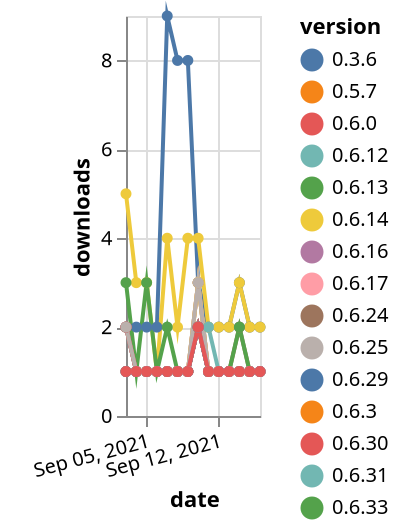 {"$schema": "https://vega.github.io/schema/vega-lite/v5.json", "description": "A simple bar chart with embedded data.", "data": {"values": [{"date": "2021-09-03", "total": 3303, "delta": 2, "version": "0.3.6"}, {"date": "2021-09-04", "total": 3305, "delta": 2, "version": "0.3.6"}, {"date": "2021-09-05", "total": 3307, "delta": 2, "version": "0.3.6"}, {"date": "2021-09-06", "total": 3309, "delta": 2, "version": "0.3.6"}, {"date": "2021-09-07", "total": 3318, "delta": 9, "version": "0.3.6"}, {"date": "2021-09-08", "total": 3326, "delta": 8, "version": "0.3.6"}, {"date": "2021-09-09", "total": 3334, "delta": 8, "version": "0.3.6"}, {"date": "2021-09-10", "total": 3337, "delta": 3, "version": "0.3.6"}, {"date": "2021-09-11", "total": 3339, "delta": 2, "version": "0.3.6"}, {"date": "2021-09-12", "total": 3341, "delta": 2, "version": "0.3.6"}, {"date": "2021-09-13", "total": 3343, "delta": 2, "version": "0.3.6"}, {"date": "2021-09-14", "total": 3346, "delta": 3, "version": "0.3.6"}, {"date": "2021-09-15", "total": 3348, "delta": 2, "version": "0.3.6"}, {"date": "2021-09-16", "total": 3350, "delta": 2, "version": "0.3.6"}, {"date": "2021-09-03", "total": 251, "delta": 2, "version": "0.6.3"}, {"date": "2021-09-04", "total": 252, "delta": 1, "version": "0.6.3"}, {"date": "2021-09-05", "total": 253, "delta": 1, "version": "0.6.3"}, {"date": "2021-09-06", "total": 254, "delta": 1, "version": "0.6.3"}, {"date": "2021-09-07", "total": 255, "delta": 1, "version": "0.6.3"}, {"date": "2021-09-08", "total": 256, "delta": 1, "version": "0.6.3"}, {"date": "2021-09-09", "total": 257, "delta": 1, "version": "0.6.3"}, {"date": "2021-09-10", "total": 259, "delta": 2, "version": "0.6.3"}, {"date": "2021-09-11", "total": 260, "delta": 1, "version": "0.6.3"}, {"date": "2021-09-12", "total": 261, "delta": 1, "version": "0.6.3"}, {"date": "2021-09-13", "total": 262, "delta": 1, "version": "0.6.3"}, {"date": "2021-09-14", "total": 263, "delta": 1, "version": "0.6.3"}, {"date": "2021-09-15", "total": 264, "delta": 1, "version": "0.6.3"}, {"date": "2021-09-16", "total": 265, "delta": 1, "version": "0.6.3"}, {"date": "2021-09-03", "total": 10, "delta": 5, "version": "0.6.34"}, {"date": "2021-09-04", "total": 13, "delta": 3, "version": "0.6.34"}, {"date": "2021-09-05", "total": 16, "delta": 3, "version": "0.6.34"}, {"date": "2021-09-06", "total": 17, "delta": 1, "version": "0.6.34"}, {"date": "2021-09-07", "total": 21, "delta": 4, "version": "0.6.34"}, {"date": "2021-09-08", "total": 23, "delta": 2, "version": "0.6.34"}, {"date": "2021-09-09", "total": 27, "delta": 4, "version": "0.6.34"}, {"date": "2021-09-10", "total": 31, "delta": 4, "version": "0.6.34"}, {"date": "2021-09-11", "total": 33, "delta": 2, "version": "0.6.34"}, {"date": "2021-09-12", "total": 35, "delta": 2, "version": "0.6.34"}, {"date": "2021-09-13", "total": 37, "delta": 2, "version": "0.6.34"}, {"date": "2021-09-14", "total": 40, "delta": 3, "version": "0.6.34"}, {"date": "2021-09-15", "total": 42, "delta": 2, "version": "0.6.34"}, {"date": "2021-09-16", "total": 44, "delta": 2, "version": "0.6.34"}, {"date": "2021-09-03", "total": 237, "delta": 2, "version": "0.6.12"}, {"date": "2021-09-04", "total": 238, "delta": 1, "version": "0.6.12"}, {"date": "2021-09-05", "total": 239, "delta": 1, "version": "0.6.12"}, {"date": "2021-09-06", "total": 240, "delta": 1, "version": "0.6.12"}, {"date": "2021-09-07", "total": 241, "delta": 1, "version": "0.6.12"}, {"date": "2021-09-08", "total": 242, "delta": 1, "version": "0.6.12"}, {"date": "2021-09-09", "total": 243, "delta": 1, "version": "0.6.12"}, {"date": "2021-09-10", "total": 245, "delta": 2, "version": "0.6.12"}, {"date": "2021-09-11", "total": 247, "delta": 2, "version": "0.6.12"}, {"date": "2021-09-12", "total": 248, "delta": 1, "version": "0.6.12"}, {"date": "2021-09-13", "total": 249, "delta": 1, "version": "0.6.12"}, {"date": "2021-09-14", "total": 250, "delta": 1, "version": "0.6.12"}, {"date": "2021-09-15", "total": 251, "delta": 1, "version": "0.6.12"}, {"date": "2021-09-16", "total": 252, "delta": 1, "version": "0.6.12"}, {"date": "2021-09-03", "total": 279, "delta": 2, "version": "0.6.24"}, {"date": "2021-09-04", "total": 280, "delta": 1, "version": "0.6.24"}, {"date": "2021-09-05", "total": 281, "delta": 1, "version": "0.6.24"}, {"date": "2021-09-06", "total": 282, "delta": 1, "version": "0.6.24"}, {"date": "2021-09-07", "total": 283, "delta": 1, "version": "0.6.24"}, {"date": "2021-09-08", "total": 284, "delta": 1, "version": "0.6.24"}, {"date": "2021-09-09", "total": 285, "delta": 1, "version": "0.6.24"}, {"date": "2021-09-10", "total": 288, "delta": 3, "version": "0.6.24"}, {"date": "2021-09-11", "total": 289, "delta": 1, "version": "0.6.24"}, {"date": "2021-09-12", "total": 290, "delta": 1, "version": "0.6.24"}, {"date": "2021-09-13", "total": 291, "delta": 1, "version": "0.6.24"}, {"date": "2021-09-14", "total": 293, "delta": 2, "version": "0.6.24"}, {"date": "2021-09-15", "total": 294, "delta": 1, "version": "0.6.24"}, {"date": "2021-09-16", "total": 295, "delta": 1, "version": "0.6.24"}, {"date": "2021-09-03", "total": 272, "delta": 1, "version": "0.5.7"}, {"date": "2021-09-04", "total": 273, "delta": 1, "version": "0.5.7"}, {"date": "2021-09-05", "total": 274, "delta": 1, "version": "0.5.7"}, {"date": "2021-09-06", "total": 275, "delta": 1, "version": "0.5.7"}, {"date": "2021-09-07", "total": 276, "delta": 1, "version": "0.5.7"}, {"date": "2021-09-08", "total": 277, "delta": 1, "version": "0.5.7"}, {"date": "2021-09-09", "total": 278, "delta": 1, "version": "0.5.7"}, {"date": "2021-09-10", "total": 280, "delta": 2, "version": "0.5.7"}, {"date": "2021-09-11", "total": 281, "delta": 1, "version": "0.5.7"}, {"date": "2021-09-12", "total": 282, "delta": 1, "version": "0.5.7"}, {"date": "2021-09-13", "total": 283, "delta": 1, "version": "0.5.7"}, {"date": "2021-09-14", "total": 284, "delta": 1, "version": "0.5.7"}, {"date": "2021-09-15", "total": 285, "delta": 1, "version": "0.5.7"}, {"date": "2021-09-16", "total": 286, "delta": 1, "version": "0.5.7"}, {"date": "2021-09-03", "total": 244, "delta": 1, "version": "0.6.13"}, {"date": "2021-09-04", "total": 245, "delta": 1, "version": "0.6.13"}, {"date": "2021-09-05", "total": 246, "delta": 1, "version": "0.6.13"}, {"date": "2021-09-06", "total": 247, "delta": 1, "version": "0.6.13"}, {"date": "2021-09-07", "total": 248, "delta": 1, "version": "0.6.13"}, {"date": "2021-09-08", "total": 249, "delta": 1, "version": "0.6.13"}, {"date": "2021-09-09", "total": 250, "delta": 1, "version": "0.6.13"}, {"date": "2021-09-10", "total": 252, "delta": 2, "version": "0.6.13"}, {"date": "2021-09-11", "total": 253, "delta": 1, "version": "0.6.13"}, {"date": "2021-09-12", "total": 254, "delta": 1, "version": "0.6.13"}, {"date": "2021-09-13", "total": 255, "delta": 1, "version": "0.6.13"}, {"date": "2021-09-14", "total": 257, "delta": 2, "version": "0.6.13"}, {"date": "2021-09-15", "total": 258, "delta": 1, "version": "0.6.13"}, {"date": "2021-09-16", "total": 259, "delta": 1, "version": "0.6.13"}, {"date": "2021-09-03", "total": 188, "delta": 1, "version": "0.6.17"}, {"date": "2021-09-04", "total": 189, "delta": 1, "version": "0.6.17"}, {"date": "2021-09-05", "total": 190, "delta": 1, "version": "0.6.17"}, {"date": "2021-09-06", "total": 191, "delta": 1, "version": "0.6.17"}, {"date": "2021-09-07", "total": 192, "delta": 1, "version": "0.6.17"}, {"date": "2021-09-08", "total": 193, "delta": 1, "version": "0.6.17"}, {"date": "2021-09-09", "total": 194, "delta": 1, "version": "0.6.17"}, {"date": "2021-09-10", "total": 197, "delta": 3, "version": "0.6.17"}, {"date": "2021-09-11", "total": 198, "delta": 1, "version": "0.6.17"}, {"date": "2021-09-12", "total": 199, "delta": 1, "version": "0.6.17"}, {"date": "2021-09-13", "total": 200, "delta": 1, "version": "0.6.17"}, {"date": "2021-09-14", "total": 201, "delta": 1, "version": "0.6.17"}, {"date": "2021-09-15", "total": 202, "delta": 1, "version": "0.6.17"}, {"date": "2021-09-16", "total": 203, "delta": 1, "version": "0.6.17"}, {"date": "2021-09-03", "total": 216, "delta": 1, "version": "0.6.14"}, {"date": "2021-09-04", "total": 217, "delta": 1, "version": "0.6.14"}, {"date": "2021-09-05", "total": 218, "delta": 1, "version": "0.6.14"}, {"date": "2021-09-06", "total": 219, "delta": 1, "version": "0.6.14"}, {"date": "2021-09-07", "total": 220, "delta": 1, "version": "0.6.14"}, {"date": "2021-09-08", "total": 221, "delta": 1, "version": "0.6.14"}, {"date": "2021-09-09", "total": 222, "delta": 1, "version": "0.6.14"}, {"date": "2021-09-10", "total": 225, "delta": 3, "version": "0.6.14"}, {"date": "2021-09-11", "total": 226, "delta": 1, "version": "0.6.14"}, {"date": "2021-09-12", "total": 227, "delta": 1, "version": "0.6.14"}, {"date": "2021-09-13", "total": 228, "delta": 1, "version": "0.6.14"}, {"date": "2021-09-14", "total": 229, "delta": 1, "version": "0.6.14"}, {"date": "2021-09-15", "total": 230, "delta": 1, "version": "0.6.14"}, {"date": "2021-09-16", "total": 231, "delta": 1, "version": "0.6.14"}, {"date": "2021-09-03", "total": 11, "delta": 3, "version": "0.6.33"}, {"date": "2021-09-04", "total": 12, "delta": 1, "version": "0.6.33"}, {"date": "2021-09-05", "total": 15, "delta": 3, "version": "0.6.33"}, {"date": "2021-09-06", "total": 16, "delta": 1, "version": "0.6.33"}, {"date": "2021-09-07", "total": 18, "delta": 2, "version": "0.6.33"}, {"date": "2021-09-08", "total": 19, "delta": 1, "version": "0.6.33"}, {"date": "2021-09-09", "total": 20, "delta": 1, "version": "0.6.33"}, {"date": "2021-09-10", "total": 22, "delta": 2, "version": "0.6.33"}, {"date": "2021-09-11", "total": 23, "delta": 1, "version": "0.6.33"}, {"date": "2021-09-12", "total": 24, "delta": 1, "version": "0.6.33"}, {"date": "2021-09-13", "total": 25, "delta": 1, "version": "0.6.33"}, {"date": "2021-09-14", "total": 26, "delta": 1, "version": "0.6.33"}, {"date": "2021-09-15", "total": 27, "delta": 1, "version": "0.6.33"}, {"date": "2021-09-16", "total": 28, "delta": 1, "version": "0.6.33"}, {"date": "2021-09-03", "total": 333, "delta": 2, "version": "0.6.5"}, {"date": "2021-09-04", "total": 334, "delta": 1, "version": "0.6.5"}, {"date": "2021-09-05", "total": 335, "delta": 1, "version": "0.6.5"}, {"date": "2021-09-06", "total": 336, "delta": 1, "version": "0.6.5"}, {"date": "2021-09-07", "total": 337, "delta": 1, "version": "0.6.5"}, {"date": "2021-09-08", "total": 338, "delta": 1, "version": "0.6.5"}, {"date": "2021-09-09", "total": 339, "delta": 1, "version": "0.6.5"}, {"date": "2021-09-10", "total": 341, "delta": 2, "version": "0.6.5"}, {"date": "2021-09-11", "total": 342, "delta": 1, "version": "0.6.5"}, {"date": "2021-09-12", "total": 343, "delta": 1, "version": "0.6.5"}, {"date": "2021-09-13", "total": 344, "delta": 1, "version": "0.6.5"}, {"date": "2021-09-14", "total": 345, "delta": 1, "version": "0.6.5"}, {"date": "2021-09-15", "total": 346, "delta": 1, "version": "0.6.5"}, {"date": "2021-09-16", "total": 347, "delta": 1, "version": "0.6.5"}, {"date": "2021-09-03", "total": 142, "delta": 1, "version": "0.6.31"}, {"date": "2021-09-04", "total": 143, "delta": 1, "version": "0.6.31"}, {"date": "2021-09-05", "total": 144, "delta": 1, "version": "0.6.31"}, {"date": "2021-09-06", "total": 145, "delta": 1, "version": "0.6.31"}, {"date": "2021-09-07", "total": 146, "delta": 1, "version": "0.6.31"}, {"date": "2021-09-08", "total": 147, "delta": 1, "version": "0.6.31"}, {"date": "2021-09-09", "total": 148, "delta": 1, "version": "0.6.31"}, {"date": "2021-09-10", "total": 150, "delta": 2, "version": "0.6.31"}, {"date": "2021-09-11", "total": 151, "delta": 1, "version": "0.6.31"}, {"date": "2021-09-12", "total": 152, "delta": 1, "version": "0.6.31"}, {"date": "2021-09-13", "total": 153, "delta": 1, "version": "0.6.31"}, {"date": "2021-09-14", "total": 154, "delta": 1, "version": "0.6.31"}, {"date": "2021-09-15", "total": 155, "delta": 1, "version": "0.6.31"}, {"date": "2021-09-16", "total": 156, "delta": 1, "version": "0.6.31"}, {"date": "2021-09-03", "total": 128, "delta": 2, "version": "0.6.30"}, {"date": "2021-09-04", "total": 129, "delta": 1, "version": "0.6.30"}, {"date": "2021-09-05", "total": 130, "delta": 1, "version": "0.6.30"}, {"date": "2021-09-06", "total": 131, "delta": 1, "version": "0.6.30"}, {"date": "2021-09-07", "total": 132, "delta": 1, "version": "0.6.30"}, {"date": "2021-09-08", "total": 133, "delta": 1, "version": "0.6.30"}, {"date": "2021-09-09", "total": 134, "delta": 1, "version": "0.6.30"}, {"date": "2021-09-10", "total": 136, "delta": 2, "version": "0.6.30"}, {"date": "2021-09-11", "total": 137, "delta": 1, "version": "0.6.30"}, {"date": "2021-09-12", "total": 138, "delta": 1, "version": "0.6.30"}, {"date": "2021-09-13", "total": 139, "delta": 1, "version": "0.6.30"}, {"date": "2021-09-14", "total": 140, "delta": 1, "version": "0.6.30"}, {"date": "2021-09-15", "total": 141, "delta": 1, "version": "0.6.30"}, {"date": "2021-09-16", "total": 142, "delta": 1, "version": "0.6.30"}, {"date": "2021-09-03", "total": 173, "delta": 1, "version": "0.6.29"}, {"date": "2021-09-04", "total": 174, "delta": 1, "version": "0.6.29"}, {"date": "2021-09-05", "total": 175, "delta": 1, "version": "0.6.29"}, {"date": "2021-09-06", "total": 176, "delta": 1, "version": "0.6.29"}, {"date": "2021-09-07", "total": 177, "delta": 1, "version": "0.6.29"}, {"date": "2021-09-08", "total": 178, "delta": 1, "version": "0.6.29"}, {"date": "2021-09-09", "total": 179, "delta": 1, "version": "0.6.29"}, {"date": "2021-09-10", "total": 181, "delta": 2, "version": "0.6.29"}, {"date": "2021-09-11", "total": 182, "delta": 1, "version": "0.6.29"}, {"date": "2021-09-12", "total": 183, "delta": 1, "version": "0.6.29"}, {"date": "2021-09-13", "total": 184, "delta": 1, "version": "0.6.29"}, {"date": "2021-09-14", "total": 185, "delta": 1, "version": "0.6.29"}, {"date": "2021-09-15", "total": 186, "delta": 1, "version": "0.6.29"}, {"date": "2021-09-16", "total": 187, "delta": 1, "version": "0.6.29"}, {"date": "2021-09-03", "total": 248, "delta": 2, "version": "0.6.25"}, {"date": "2021-09-04", "total": 249, "delta": 1, "version": "0.6.25"}, {"date": "2021-09-05", "total": 250, "delta": 1, "version": "0.6.25"}, {"date": "2021-09-06", "total": 251, "delta": 1, "version": "0.6.25"}, {"date": "2021-09-07", "total": 252, "delta": 1, "version": "0.6.25"}, {"date": "2021-09-08", "total": 253, "delta": 1, "version": "0.6.25"}, {"date": "2021-09-09", "total": 254, "delta": 1, "version": "0.6.25"}, {"date": "2021-09-10", "total": 257, "delta": 3, "version": "0.6.25"}, {"date": "2021-09-11", "total": 258, "delta": 1, "version": "0.6.25"}, {"date": "2021-09-12", "total": 259, "delta": 1, "version": "0.6.25"}, {"date": "2021-09-13", "total": 260, "delta": 1, "version": "0.6.25"}, {"date": "2021-09-14", "total": 261, "delta": 1, "version": "0.6.25"}, {"date": "2021-09-15", "total": 262, "delta": 1, "version": "0.6.25"}, {"date": "2021-09-16", "total": 263, "delta": 1, "version": "0.6.25"}, {"date": "2021-09-03", "total": 223, "delta": 1, "version": "0.6.16"}, {"date": "2021-09-04", "total": 224, "delta": 1, "version": "0.6.16"}, {"date": "2021-09-05", "total": 225, "delta": 1, "version": "0.6.16"}, {"date": "2021-09-06", "total": 226, "delta": 1, "version": "0.6.16"}, {"date": "2021-09-07", "total": 227, "delta": 1, "version": "0.6.16"}, {"date": "2021-09-08", "total": 228, "delta": 1, "version": "0.6.16"}, {"date": "2021-09-09", "total": 229, "delta": 1, "version": "0.6.16"}, {"date": "2021-09-10", "total": 231, "delta": 2, "version": "0.6.16"}, {"date": "2021-09-11", "total": 232, "delta": 1, "version": "0.6.16"}, {"date": "2021-09-12", "total": 233, "delta": 1, "version": "0.6.16"}, {"date": "2021-09-13", "total": 234, "delta": 1, "version": "0.6.16"}, {"date": "2021-09-14", "total": 235, "delta": 1, "version": "0.6.16"}, {"date": "2021-09-15", "total": 236, "delta": 1, "version": "0.6.16"}, {"date": "2021-09-16", "total": 237, "delta": 1, "version": "0.6.16"}, {"date": "2021-09-03", "total": 257, "delta": 1, "version": "0.6.0"}, {"date": "2021-09-04", "total": 258, "delta": 1, "version": "0.6.0"}, {"date": "2021-09-05", "total": 259, "delta": 1, "version": "0.6.0"}, {"date": "2021-09-06", "total": 260, "delta": 1, "version": "0.6.0"}, {"date": "2021-09-07", "total": 261, "delta": 1, "version": "0.6.0"}, {"date": "2021-09-08", "total": 262, "delta": 1, "version": "0.6.0"}, {"date": "2021-09-09", "total": 263, "delta": 1, "version": "0.6.0"}, {"date": "2021-09-10", "total": 265, "delta": 2, "version": "0.6.0"}, {"date": "2021-09-11", "total": 266, "delta": 1, "version": "0.6.0"}, {"date": "2021-09-12", "total": 267, "delta": 1, "version": "0.6.0"}, {"date": "2021-09-13", "total": 268, "delta": 1, "version": "0.6.0"}, {"date": "2021-09-14", "total": 269, "delta": 1, "version": "0.6.0"}, {"date": "2021-09-15", "total": 270, "delta": 1, "version": "0.6.0"}, {"date": "2021-09-16", "total": 271, "delta": 1, "version": "0.6.0"}]}, "width": "container", "mark": {"type": "line", "point": {"filled": true}}, "encoding": {"x": {"field": "date", "type": "temporal", "timeUnit": "yearmonthdate", "title": "date", "axis": {"labelAngle": -15}}, "y": {"field": "delta", "type": "quantitative", "title": "downloads"}, "color": {"field": "version", "type": "nominal"}, "tooltip": {"field": "delta"}}}